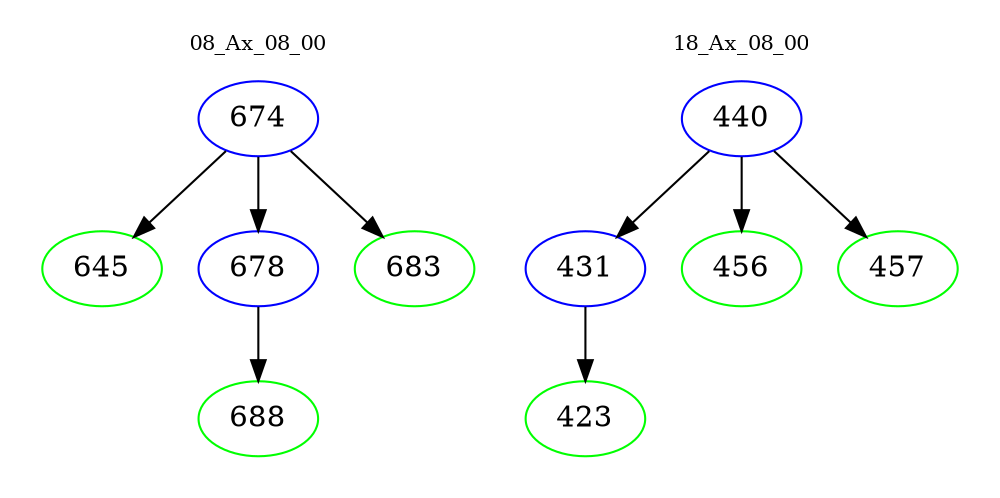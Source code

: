 digraph{
subgraph cluster_0 {
color = white
label = "08_Ax_08_00";
fontsize=10;
T0_674 [label="674", color="blue"]
T0_674 -> T0_645 [color="black"]
T0_645 [label="645", color="green"]
T0_674 -> T0_678 [color="black"]
T0_678 [label="678", color="blue"]
T0_678 -> T0_688 [color="black"]
T0_688 [label="688", color="green"]
T0_674 -> T0_683 [color="black"]
T0_683 [label="683", color="green"]
}
subgraph cluster_1 {
color = white
label = "18_Ax_08_00";
fontsize=10;
T1_440 [label="440", color="blue"]
T1_440 -> T1_431 [color="black"]
T1_431 [label="431", color="blue"]
T1_431 -> T1_423 [color="black"]
T1_423 [label="423", color="green"]
T1_440 -> T1_456 [color="black"]
T1_456 [label="456", color="green"]
T1_440 -> T1_457 [color="black"]
T1_457 [label="457", color="green"]
}
}
